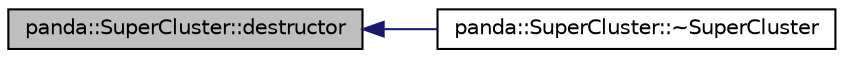 digraph G
{
  edge [fontname="Helvetica",fontsize="10",labelfontname="Helvetica",labelfontsize="10"];
  node [fontname="Helvetica",fontsize="10",shape=record];
  rankdir=LR;
  Node1 [label="panda::SuperCluster::destructor",height=0.2,width=0.4,color="black", fillcolor="grey75", style="filled" fontcolor="black"];
  Node1 -> Node2 [dir=back,color="midnightblue",fontsize="10",style="solid"];
  Node2 [label="panda::SuperCluster::~SuperCluster",height=0.2,width=0.4,color="black", fillcolor="white", style="filled",URL="$classpanda_1_1SuperCluster.html#a5d68a5bc03396312aa59fb40ecaa7ddf"];
}
